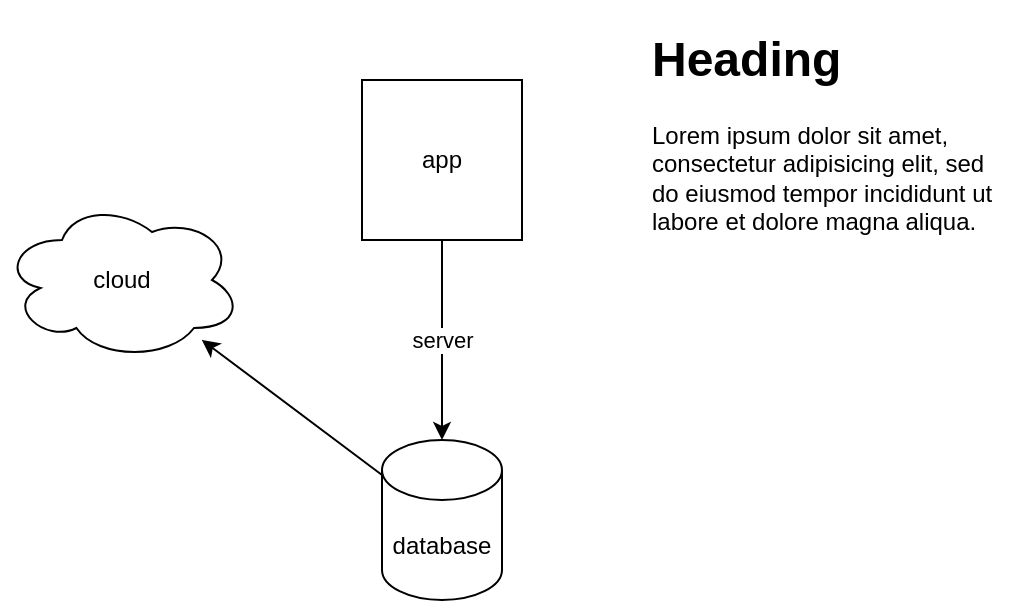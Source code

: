 <mxfile>
    <diagram id="sPlbKWcMGG2SXolTOoml" name="Page-1">
        <mxGraphModel dx="649" dy="1631" grid="1" gridSize="10" guides="1" tooltips="1" connect="1" arrows="1" fold="1" page="1" pageScale="1" pageWidth="850" pageHeight="1100" math="0" shadow="0">
            <root>
                <mxCell id="0"/>
                <mxCell id="1" parent="0"/>
                <mxCell id="15" value="database" style="shape=cylinder3;whiteSpace=wrap;html=1;boundedLbl=1;backgroundOutline=1;size=15;" vertex="1" parent="1">
                    <mxGeometry x="380" y="-730" width="60" height="80" as="geometry"/>
                </mxCell>
                <mxCell id="16" value="app" style="whiteSpace=wrap;html=1;aspect=fixed;" vertex="1" parent="1">
                    <mxGeometry x="370" y="-910" width="80" height="80" as="geometry"/>
                </mxCell>
                <mxCell id="17" value="" style="endArrow=classic;html=1;" edge="1" parent="1" source="16" target="15">
                    <mxGeometry relative="1" as="geometry">
                        <mxPoint x="480" y="-580" as="sourcePoint"/>
                        <mxPoint x="420" y="-570" as="targetPoint"/>
                    </mxGeometry>
                </mxCell>
                <mxCell id="18" value="server" style="edgeLabel;resizable=0;html=1;align=center;verticalAlign=middle;" connectable="0" vertex="1" parent="17">
                    <mxGeometry relative="1" as="geometry"/>
                </mxCell>
                <mxCell id="19" value="cloud" style="ellipse;shape=cloud;whiteSpace=wrap;html=1;" vertex="1" parent="1">
                    <mxGeometry x="190" y="-850" width="120" height="80" as="geometry"/>
                </mxCell>
                <mxCell id="20" value="" style="endArrow=classic;html=1;" edge="1" parent="1" source="15" target="19">
                    <mxGeometry width="50" height="50" relative="1" as="geometry">
                        <mxPoint x="390" y="-780" as="sourcePoint"/>
                        <mxPoint x="440" y="-830" as="targetPoint"/>
                    </mxGeometry>
                </mxCell>
                <mxCell id="21" value="&lt;h1&gt;Heading&lt;/h1&gt;&lt;p&gt;Lorem ipsum dolor sit amet, consectetur adipisicing elit, sed do eiusmod tempor incididunt ut labore et dolore magna aliqua.&lt;/p&gt;" style="text;html=1;strokeColor=none;fillColor=none;spacing=5;spacingTop=-20;whiteSpace=wrap;overflow=hidden;rounded=0;" vertex="1" parent="1">
                    <mxGeometry x="510" y="-940" width="190" height="120" as="geometry"/>
                </mxCell>
            </root>
        </mxGraphModel>
    </diagram>
</mxfile>